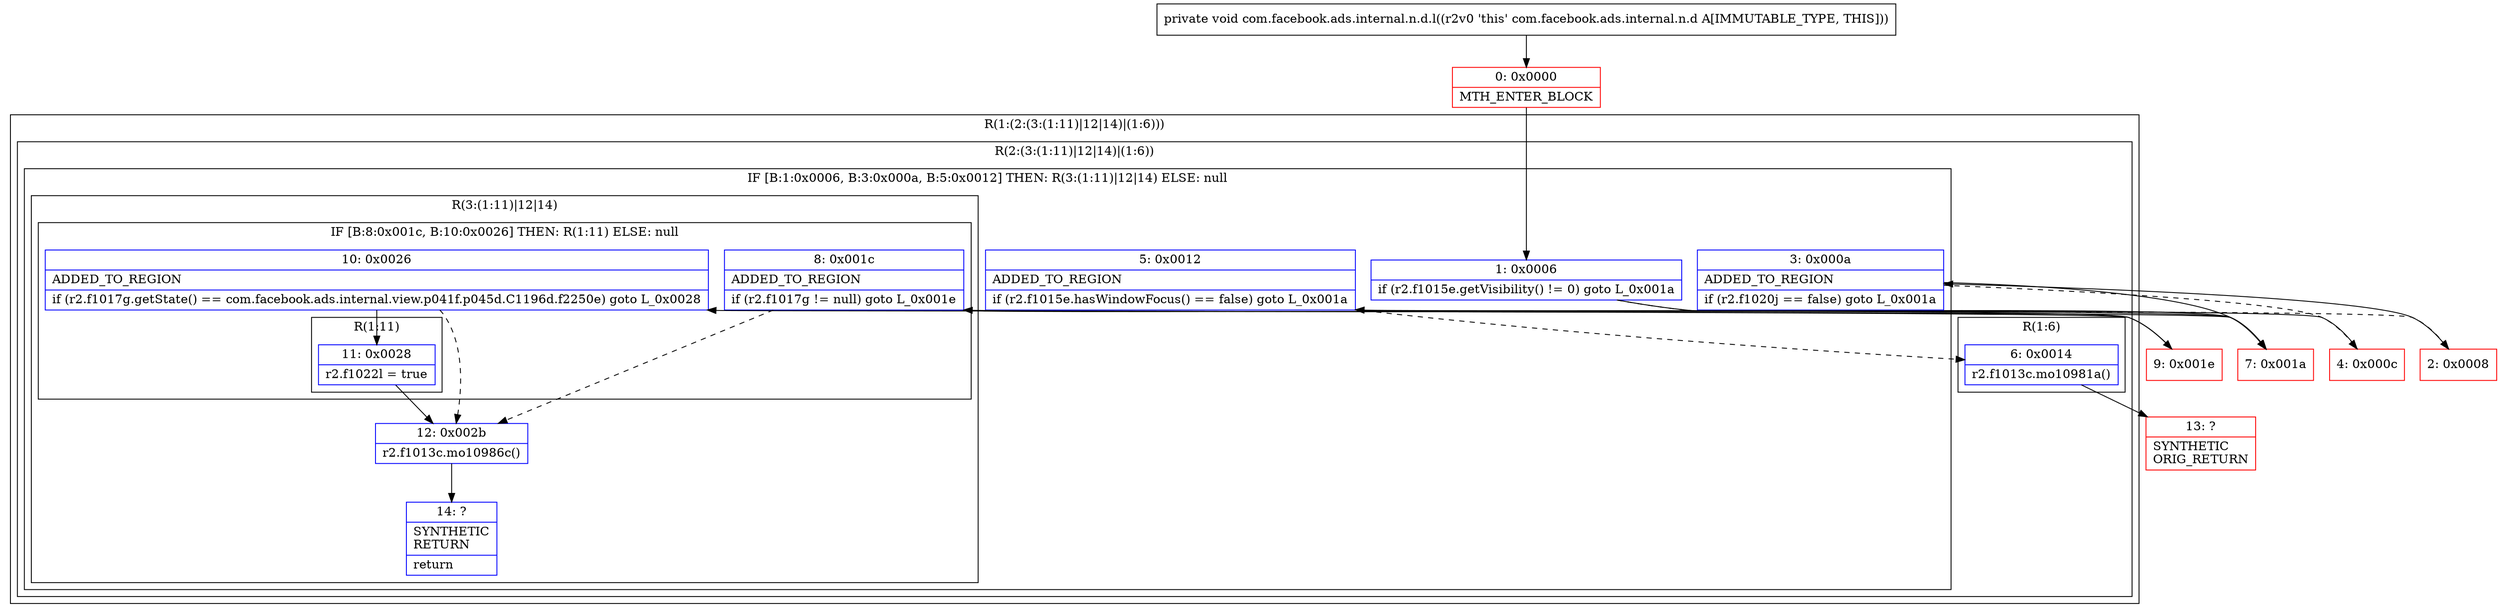 digraph "CFG forcom.facebook.ads.internal.n.d.l()V" {
subgraph cluster_Region_819470229 {
label = "R(1:(2:(3:(1:11)|12|14)|(1:6)))";
node [shape=record,color=blue];
subgraph cluster_Region_624496976 {
label = "R(2:(3:(1:11)|12|14)|(1:6))";
node [shape=record,color=blue];
subgraph cluster_IfRegion_1530569975 {
label = "IF [B:1:0x0006, B:3:0x000a, B:5:0x0012] THEN: R(3:(1:11)|12|14) ELSE: null";
node [shape=record,color=blue];
Node_1 [shape=record,label="{1\:\ 0x0006|if (r2.f1015e.getVisibility() != 0) goto L_0x001a\l}"];
Node_3 [shape=record,label="{3\:\ 0x000a|ADDED_TO_REGION\l|if (r2.f1020j == false) goto L_0x001a\l}"];
Node_5 [shape=record,label="{5\:\ 0x0012|ADDED_TO_REGION\l|if (r2.f1015e.hasWindowFocus() == false) goto L_0x001a\l}"];
subgraph cluster_Region_423191552 {
label = "R(3:(1:11)|12|14)";
node [shape=record,color=blue];
subgraph cluster_IfRegion_1777202181 {
label = "IF [B:8:0x001c, B:10:0x0026] THEN: R(1:11) ELSE: null";
node [shape=record,color=blue];
Node_8 [shape=record,label="{8\:\ 0x001c|ADDED_TO_REGION\l|if (r2.f1017g != null) goto L_0x001e\l}"];
Node_10 [shape=record,label="{10\:\ 0x0026|ADDED_TO_REGION\l|if (r2.f1017g.getState() == com.facebook.ads.internal.view.p041f.p045d.C1196d.f2250e) goto L_0x0028\l}"];
subgraph cluster_Region_70503417 {
label = "R(1:11)";
node [shape=record,color=blue];
Node_11 [shape=record,label="{11\:\ 0x0028|r2.f1022l = true\l}"];
}
}
Node_12 [shape=record,label="{12\:\ 0x002b|r2.f1013c.mo10986c()\l}"];
Node_14 [shape=record,label="{14\:\ ?|SYNTHETIC\lRETURN\l|return\l}"];
}
}
subgraph cluster_Region_178313876 {
label = "R(1:6)";
node [shape=record,color=blue];
Node_6 [shape=record,label="{6\:\ 0x0014|r2.f1013c.mo10981a()\l}"];
}
}
}
Node_0 [shape=record,color=red,label="{0\:\ 0x0000|MTH_ENTER_BLOCK\l}"];
Node_2 [shape=record,color=red,label="{2\:\ 0x0008}"];
Node_4 [shape=record,color=red,label="{4\:\ 0x000c}"];
Node_7 [shape=record,color=red,label="{7\:\ 0x001a}"];
Node_9 [shape=record,color=red,label="{9\:\ 0x001e}"];
Node_13 [shape=record,color=red,label="{13\:\ ?|SYNTHETIC\lORIG_RETURN\l}"];
MethodNode[shape=record,label="{private void com.facebook.ads.internal.n.d.l((r2v0 'this' com.facebook.ads.internal.n.d A[IMMUTABLE_TYPE, THIS])) }"];
MethodNode -> Node_0;
Node_1 -> Node_2[style=dashed];
Node_1 -> Node_7;
Node_3 -> Node_4[style=dashed];
Node_3 -> Node_7;
Node_5 -> Node_6[style=dashed];
Node_5 -> Node_7;
Node_8 -> Node_9;
Node_8 -> Node_12[style=dashed];
Node_10 -> Node_11;
Node_10 -> Node_12[style=dashed];
Node_11 -> Node_12;
Node_12 -> Node_14;
Node_6 -> Node_13;
Node_0 -> Node_1;
Node_2 -> Node_3;
Node_4 -> Node_5;
Node_7 -> Node_8;
Node_9 -> Node_10;
}

